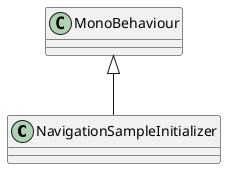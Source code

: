 @startuml
class NavigationSampleInitializer {
}
MonoBehaviour <|-- NavigationSampleInitializer
@enduml

